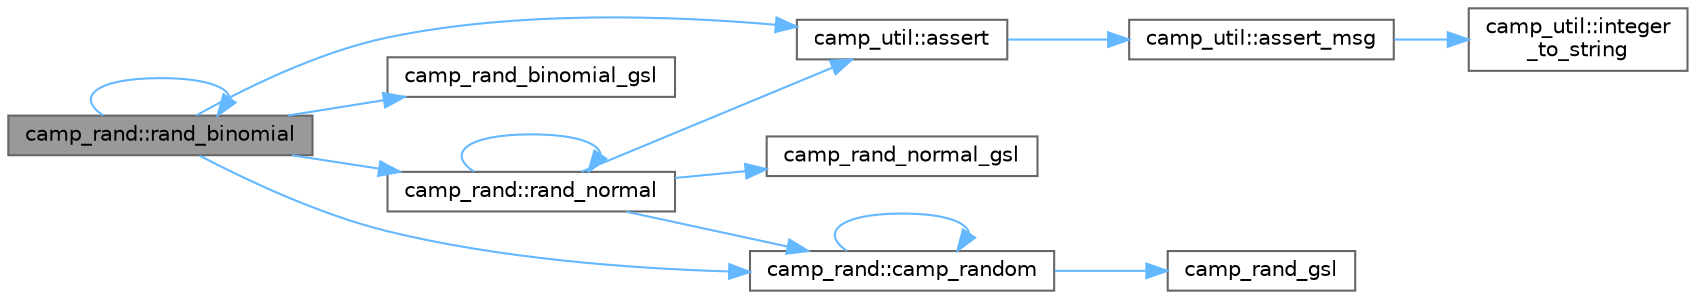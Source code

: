digraph "camp_rand::rand_binomial"
{
 // LATEX_PDF_SIZE
  bgcolor="transparent";
  edge [fontname=Helvetica,fontsize=10,labelfontname=Helvetica,labelfontsize=10];
  node [fontname=Helvetica,fontsize=10,shape=box,height=0.2,width=0.4];
  rankdir="LR";
  Node1 [label="camp_rand::rand_binomial",height=0.2,width=0.4,color="gray40", fillcolor="grey60", style="filled", fontcolor="black",tooltip="Generate a Binomial-distributed random number with the given parameters."];
  Node1 -> Node2 [color="steelblue1",style="solid"];
  Node2 [label="camp_util::assert",height=0.2,width=0.4,color="grey40", fillcolor="white", style="filled",URL="$namespacecamp__util.html#a32cf43c1b618a3ecf93810383e960ef2",tooltip="Errors unless condition_ok is true."];
  Node2 -> Node3 [color="steelblue1",style="solid"];
  Node3 [label="camp_util::assert_msg",height=0.2,width=0.4,color="grey40", fillcolor="white", style="filled",URL="$namespacecamp__util.html#ab4e745d4a05763568bf773598f30e91f",tooltip="Errors unless condition_ok is true."];
  Node3 -> Node4 [color="steelblue1",style="solid"];
  Node4 [label="camp_util::integer\l_to_string",height=0.2,width=0.4,color="grey40", fillcolor="white", style="filled",URL="$namespacecamp__util.html#acd72e4626dcfefffaa08c42cfa7949bc",tooltip="Convert an integer to a string format."];
  Node1 -> Node5 [color="steelblue1",style="solid"];
  Node5 [label="camp_rand_binomial_gsl",height=0.2,width=0.4,color="grey40", fillcolor="white", style="filled",URL="$rand__gsl_8c.html#af73fad1b3cd91ba86a264bae77b3eee5",tooltip="Generate a Binomial-distributed random integer."];
  Node1 -> Node6 [color="steelblue1",style="solid"];
  Node6 [label="camp_rand::camp_random",height=0.2,width=0.4,color="grey40", fillcolor="white", style="filled",URL="$namespacecamp__rand.html#aff7aed70c1739a48a1a771e6fd9f97bc",tooltip="Returns a random number between 0 and 1."];
  Node6 -> Node7 [color="steelblue1",style="solid"];
  Node7 [label="camp_rand_gsl",height=0.2,width=0.4,color="grey40", fillcolor="white", style="filled",URL="$rand__gsl_8c.html#abd204acb91a0adebb638deae62396379",tooltip="Generate a uniform random number in ."];
  Node6 -> Node6 [color="steelblue1",style="solid"];
  Node1 -> Node1 [color="steelblue1",style="solid"];
  Node1 -> Node8 [color="steelblue1",style="solid"];
  Node8 [label="camp_rand::rand_normal",height=0.2,width=0.4,color="grey40", fillcolor="white", style="filled",URL="$namespacecamp__rand.html#ac20e458bc43a3e432568ea44c054778e",tooltip="Generates a normally distributed random number with the given mean and standard deviation."];
  Node8 -> Node2 [color="steelblue1",style="solid"];
  Node8 -> Node9 [color="steelblue1",style="solid"];
  Node9 [label="camp_rand_normal_gsl",height=0.2,width=0.4,color="grey40", fillcolor="white", style="filled",URL="$rand__gsl_8c.html#a77cc930abbc556f2ff28f676d1b740bc",tooltip="Generate a normally-distributed random number."];
  Node8 -> Node6 [color="steelblue1",style="solid"];
  Node8 -> Node8 [color="steelblue1",style="solid"];
}
